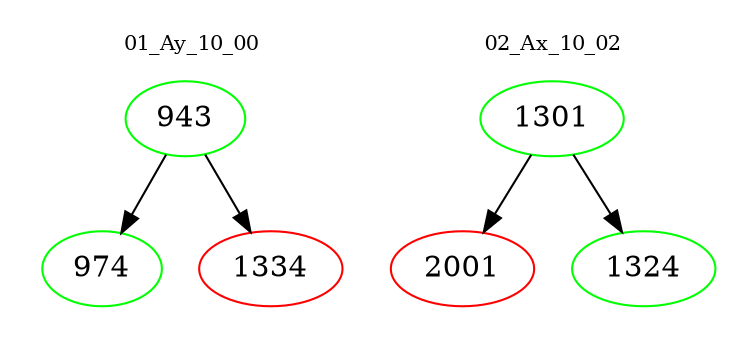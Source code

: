 digraph{
subgraph cluster_0 {
color = white
label = "01_Ay_10_00";
fontsize=10;
T0_943 [label="943", color="green"]
T0_943 -> T0_974 [color="black"]
T0_974 [label="974", color="green"]
T0_943 -> T0_1334 [color="black"]
T0_1334 [label="1334", color="red"]
}
subgraph cluster_1 {
color = white
label = "02_Ax_10_02";
fontsize=10;
T1_1301 [label="1301", color="green"]
T1_1301 -> T1_2001 [color="black"]
T1_2001 [label="2001", color="red"]
T1_1301 -> T1_1324 [color="black"]
T1_1324 [label="1324", color="green"]
}
}

